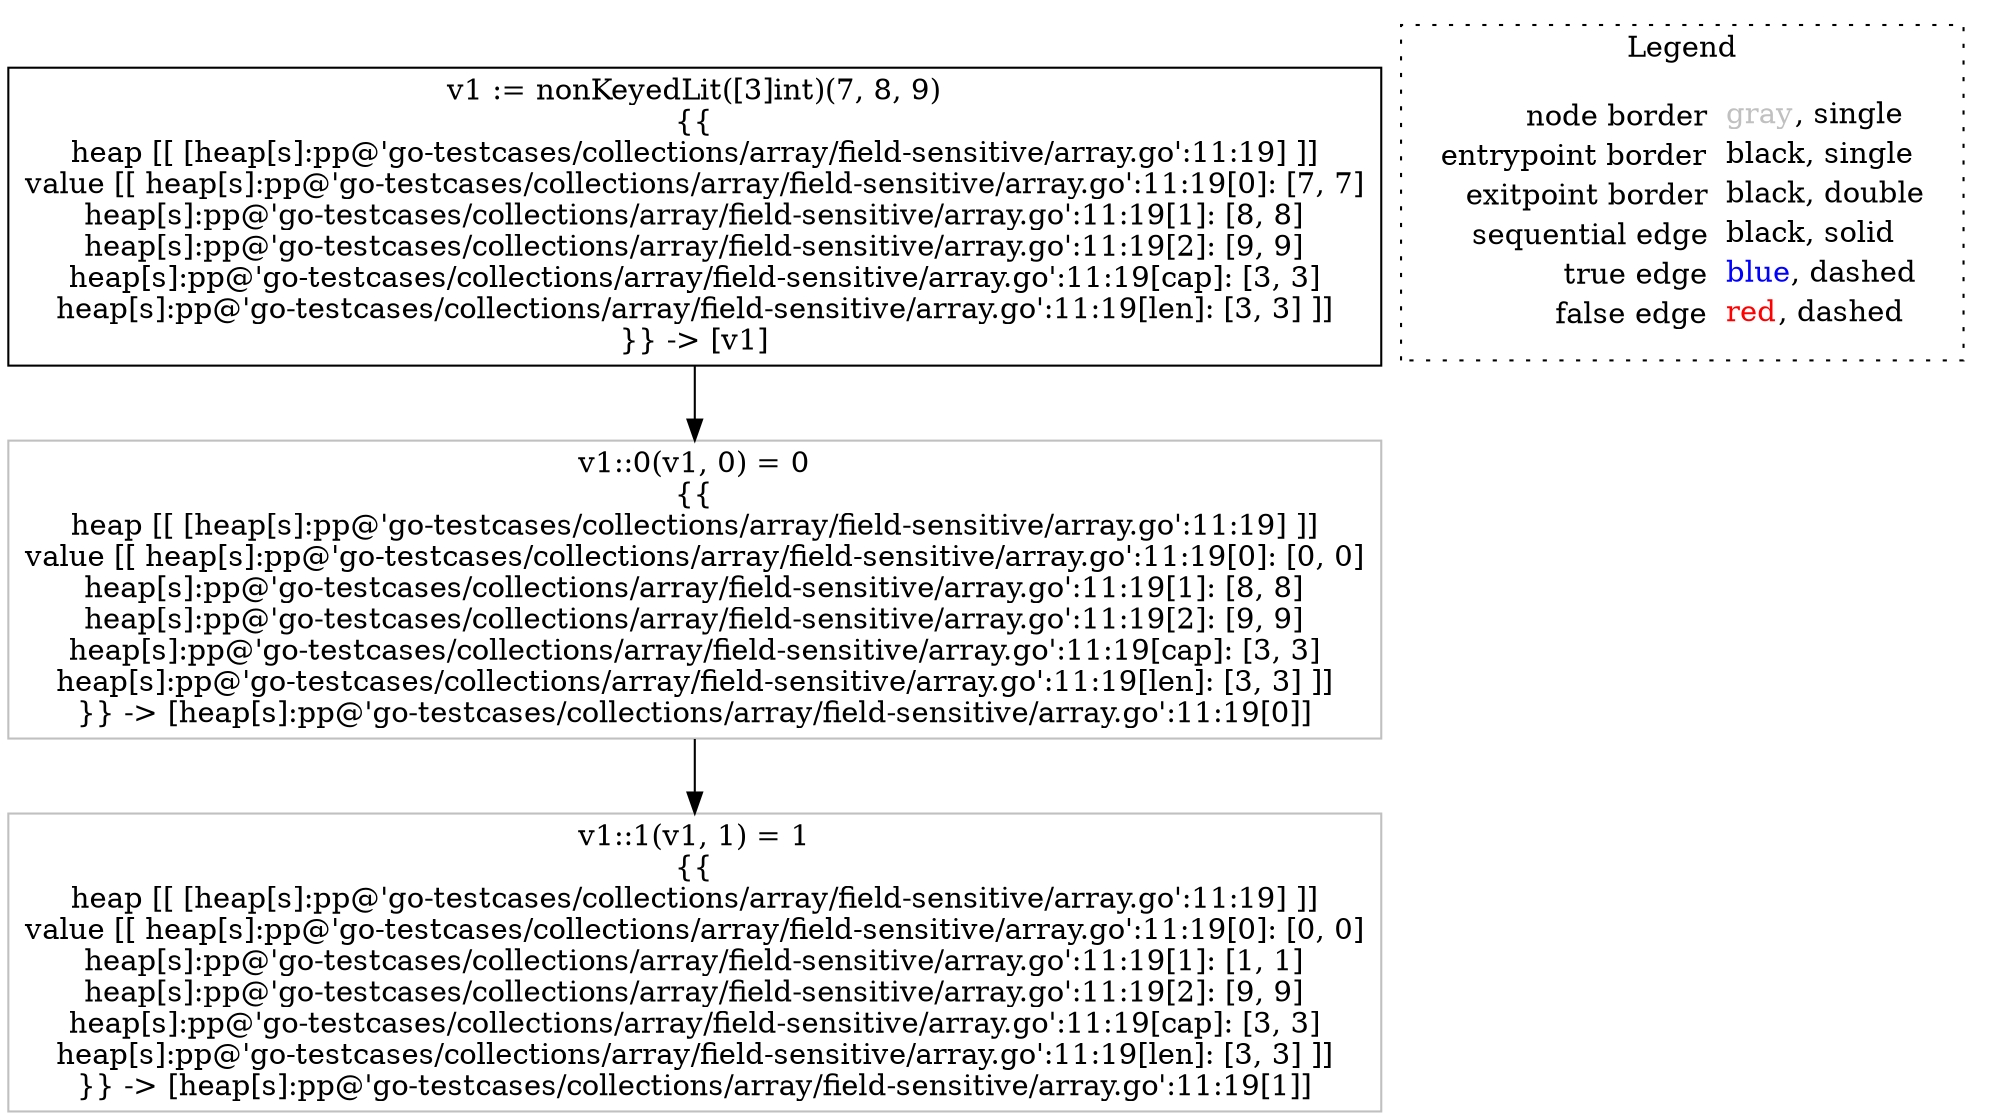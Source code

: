 digraph {
	"node0" [shape="rect",color="black",label=<v1 := nonKeyedLit([3]int)(7, 8, 9)<BR/>{{<BR/>heap [[ [heap[s]:pp@'go-testcases/collections/array/field-sensitive/array.go':11:19] ]]<BR/>value [[ heap[s]:pp@'go-testcases/collections/array/field-sensitive/array.go':11:19[0]: [7, 7]<BR/>heap[s]:pp@'go-testcases/collections/array/field-sensitive/array.go':11:19[1]: [8, 8]<BR/>heap[s]:pp@'go-testcases/collections/array/field-sensitive/array.go':11:19[2]: [9, 9]<BR/>heap[s]:pp@'go-testcases/collections/array/field-sensitive/array.go':11:19[cap]: [3, 3]<BR/>heap[s]:pp@'go-testcases/collections/array/field-sensitive/array.go':11:19[len]: [3, 3] ]]<BR/>}} -&gt; [v1]>];
	"node1" [shape="rect",color="gray",label=<v1::1(v1, 1) = 1<BR/>{{<BR/>heap [[ [heap[s]:pp@'go-testcases/collections/array/field-sensitive/array.go':11:19] ]]<BR/>value [[ heap[s]:pp@'go-testcases/collections/array/field-sensitive/array.go':11:19[0]: [0, 0]<BR/>heap[s]:pp@'go-testcases/collections/array/field-sensitive/array.go':11:19[1]: [1, 1]<BR/>heap[s]:pp@'go-testcases/collections/array/field-sensitive/array.go':11:19[2]: [9, 9]<BR/>heap[s]:pp@'go-testcases/collections/array/field-sensitive/array.go':11:19[cap]: [3, 3]<BR/>heap[s]:pp@'go-testcases/collections/array/field-sensitive/array.go':11:19[len]: [3, 3] ]]<BR/>}} -&gt; [heap[s]:pp@'go-testcases/collections/array/field-sensitive/array.go':11:19[1]]>];
	"node2" [shape="rect",color="gray",label=<v1::0(v1, 0) = 0<BR/>{{<BR/>heap [[ [heap[s]:pp@'go-testcases/collections/array/field-sensitive/array.go':11:19] ]]<BR/>value [[ heap[s]:pp@'go-testcases/collections/array/field-sensitive/array.go':11:19[0]: [0, 0]<BR/>heap[s]:pp@'go-testcases/collections/array/field-sensitive/array.go':11:19[1]: [8, 8]<BR/>heap[s]:pp@'go-testcases/collections/array/field-sensitive/array.go':11:19[2]: [9, 9]<BR/>heap[s]:pp@'go-testcases/collections/array/field-sensitive/array.go':11:19[cap]: [3, 3]<BR/>heap[s]:pp@'go-testcases/collections/array/field-sensitive/array.go':11:19[len]: [3, 3] ]]<BR/>}} -&gt; [heap[s]:pp@'go-testcases/collections/array/field-sensitive/array.go':11:19[0]]>];
	"node2" -> "node1" [color="black"];
	"node0" -> "node2" [color="black"];
subgraph cluster_legend {
	label="Legend";
	style=dotted;
	node [shape=plaintext];
	"legend" [label=<<table border="0" cellpadding="2" cellspacing="0" cellborder="0"><tr><td align="right">node border&nbsp;</td><td align="left"><font color="gray">gray</font>, single</td></tr><tr><td align="right">entrypoint border&nbsp;</td><td align="left"><font color="black">black</font>, single</td></tr><tr><td align="right">exitpoint border&nbsp;</td><td align="left"><font color="black">black</font>, double</td></tr><tr><td align="right">sequential edge&nbsp;</td><td align="left"><font color="black">black</font>, solid</td></tr><tr><td align="right">true edge&nbsp;</td><td align="left"><font color="blue">blue</font>, dashed</td></tr><tr><td align="right">false edge&nbsp;</td><td align="left"><font color="red">red</font>, dashed</td></tr></table>>];
}

}
